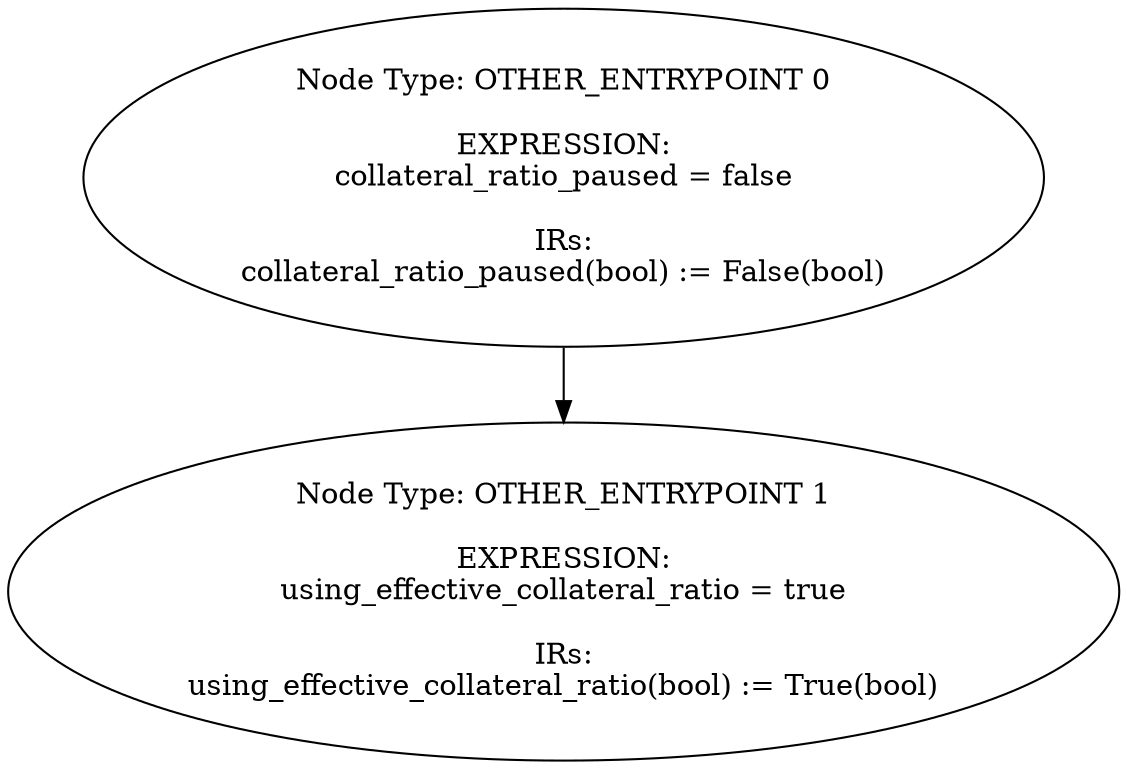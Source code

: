 digraph{
0[label="Node Type: OTHER_ENTRYPOINT 0

EXPRESSION:
collateral_ratio_paused = false

IRs:
collateral_ratio_paused(bool) := False(bool)"];
0->1;
1[label="Node Type: OTHER_ENTRYPOINT 1

EXPRESSION:
using_effective_collateral_ratio = true

IRs:
using_effective_collateral_ratio(bool) := True(bool)"];
}
